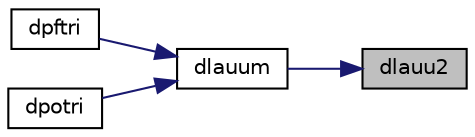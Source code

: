 digraph "dlauu2"
{
 // LATEX_PDF_SIZE
  edge [fontname="Helvetica",fontsize="10",labelfontname="Helvetica",labelfontsize="10"];
  node [fontname="Helvetica",fontsize="10",shape=record];
  rankdir="RL";
  Node1 [label="dlauu2",height=0.2,width=0.4,color="black", fillcolor="grey75", style="filled", fontcolor="black",tooltip="DLAUU2 computes the product UUH or LHL, where U and L are upper or lower triangular matrices (unblock..."];
  Node1 -> Node2 [dir="back",color="midnightblue",fontsize="10",style="solid",fontname="Helvetica"];
  Node2 [label="dlauum",height=0.2,width=0.4,color="black", fillcolor="white", style="filled",URL="$dlauum_8f.html#a1f392426727c4fc1c10c80b6d356a801",tooltip="DLAUUM computes the product UUH or LHL, where U and L are upper or lower triangular matrices (blocked..."];
  Node2 -> Node3 [dir="back",color="midnightblue",fontsize="10",style="solid",fontname="Helvetica"];
  Node3 [label="dpftri",height=0.2,width=0.4,color="black", fillcolor="white", style="filled",URL="$dpftri_8f.html#a8efed1fd6d617d97726376cff99fe77d",tooltip="DPFTRI"];
  Node2 -> Node4 [dir="back",color="midnightblue",fontsize="10",style="solid",fontname="Helvetica"];
  Node4 [label="dpotri",height=0.2,width=0.4,color="black", fillcolor="white", style="filled",URL="$dpotri_8f.html#a9dfc04beae56a3b1c1f75eebc838c14c",tooltip="DPOTRI"];
}
